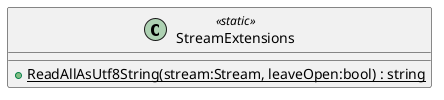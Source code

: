 @startuml
class StreamExtensions <<static>> {
    + {static} ReadAllAsUtf8String(stream:Stream, leaveOpen:bool) : string
}
@enduml
